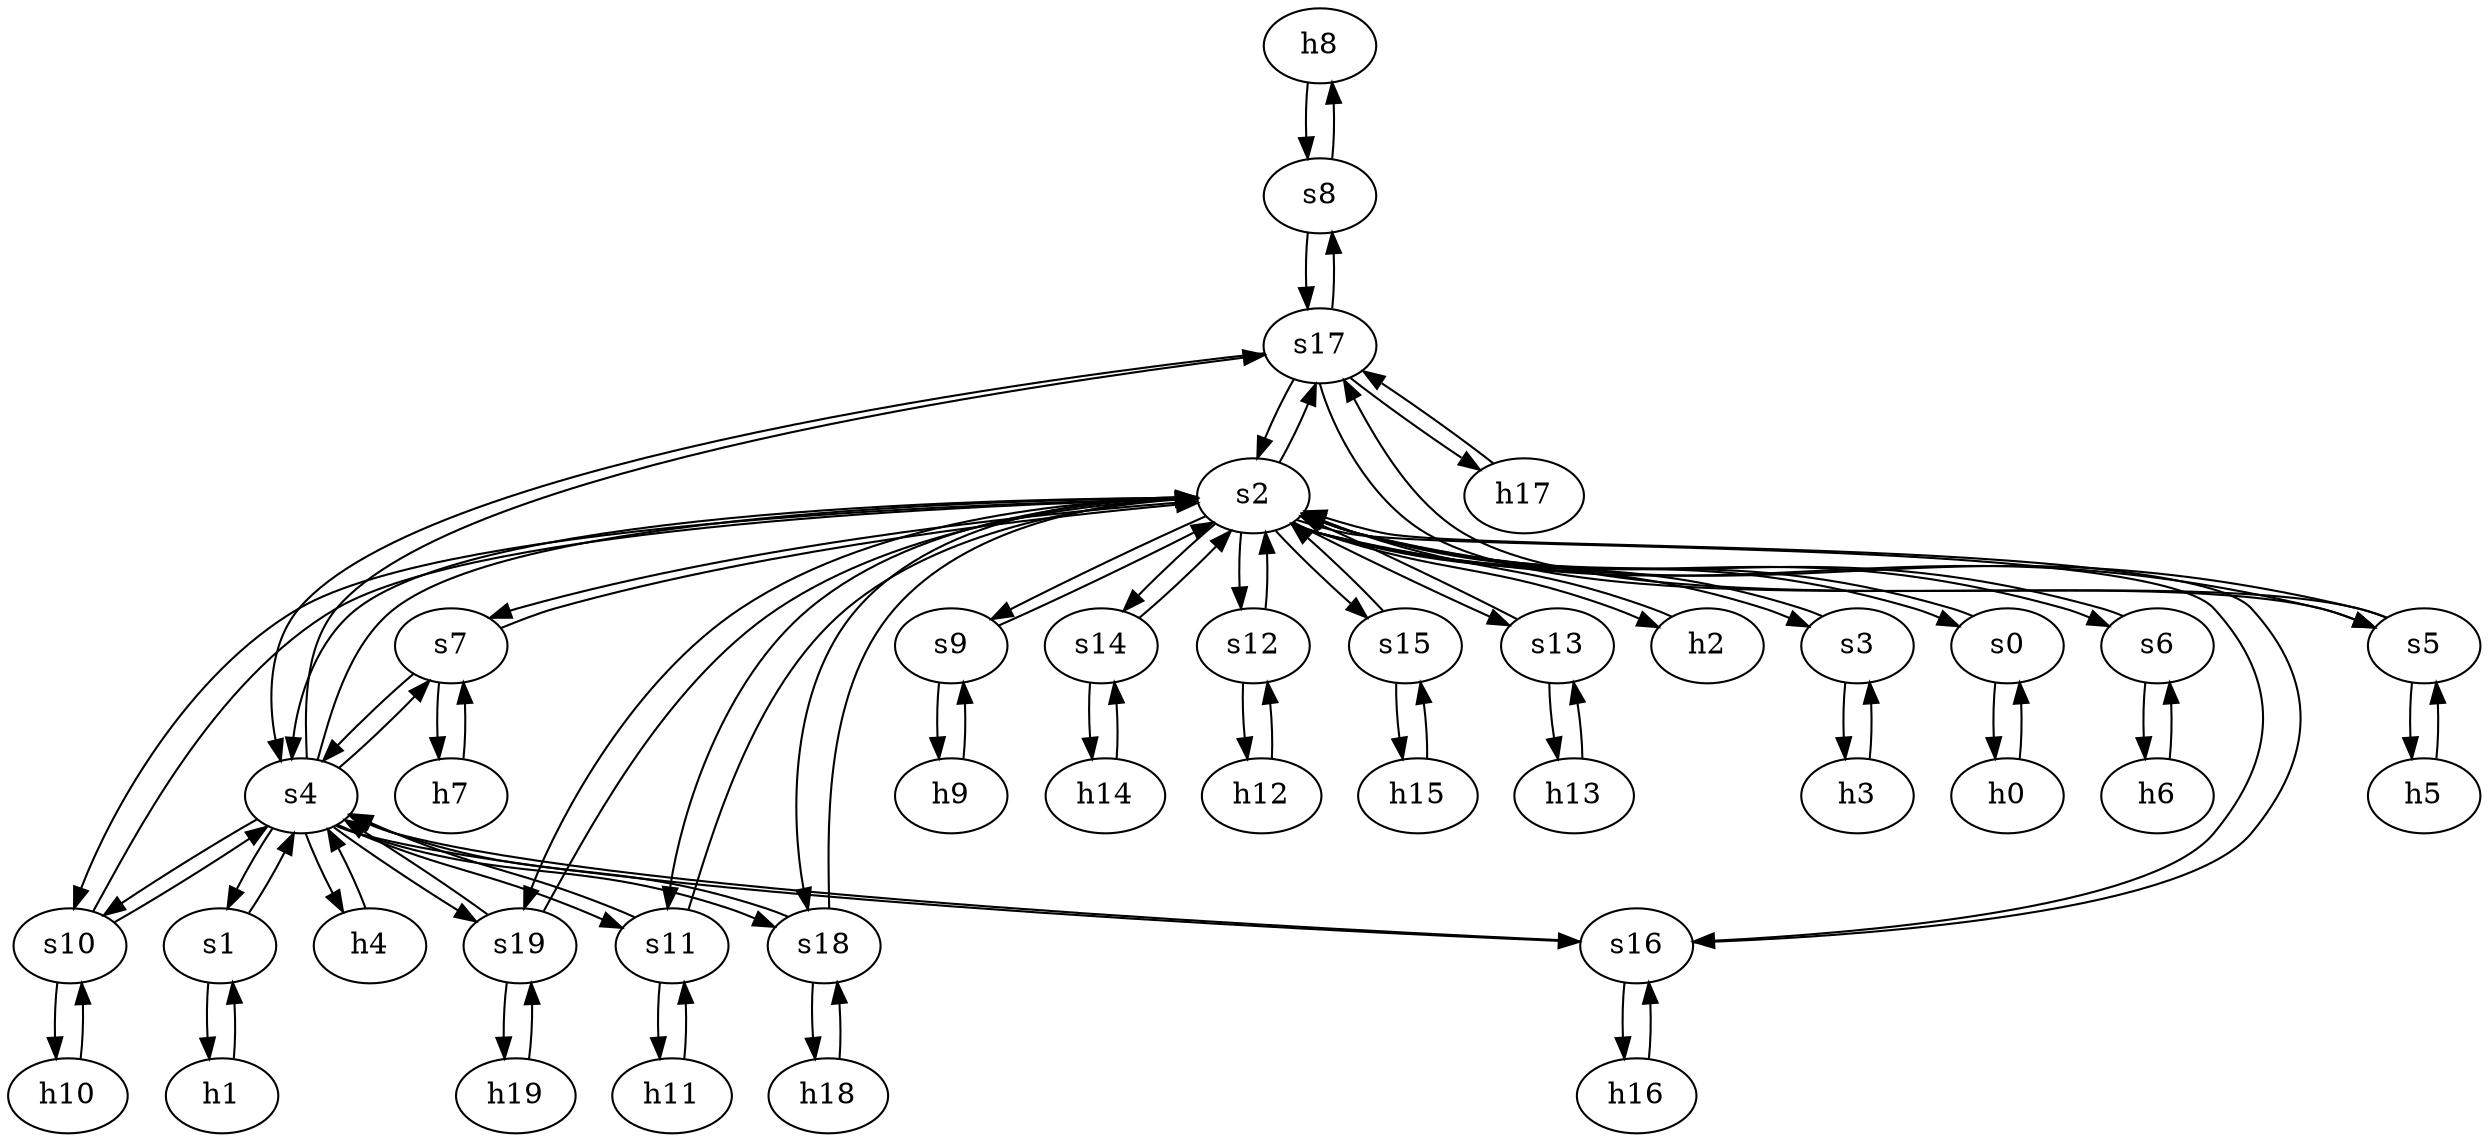 strict digraph MARNET {
	h8	 [ip="111.0.8.8",
		mac="00:00:00:00:8:8",
		type=host];
	s8	 [id=8,
		type=switch];
	h8 -> s8	 [capacity="1Gbps",
		cost=1,
		dst_port=1,
		src_port=1];
	h9	 [ip="111.0.9.9",
		mac="00:00:00:00:9:9",
		type=host];
	s9	 [id=9,
		type=switch];
	h9 -> s9	 [capacity="1Gbps",
		cost=1,
		dst_port=1,
		src_port=1];
	h2	 [ip="111.0.2.2",
		mac="00:00:00:00:2:2",
		type=host];
	s2	 [id=2,
		type=switch];
	h2 -> s2	 [capacity="1Gbps",
		cost=1,
		dst_port=1,
		src_port=1];
	h3	 [ip="111.0.3.3",
		mac="00:00:00:00:3:3",
		type=host];
	s3	 [id=3,
		type=switch];
	h3 -> s3	 [capacity="1Gbps",
		cost=1,
		dst_port=1,
		src_port=1];
	h0	 [ip="111.0.0.0",
		mac="00:00:00:00:0:0",
		type=host];
	s0	 [id=0,
		type=switch];
	h0 -> s0	 [capacity="1Gbps",
		cost=1,
		dst_port=1,
		src_port=1];
	h1	 [ip="111.0.1.1",
		mac="00:00:00:00:1:1",
		type=host];
	s1	 [id=1,
		type=switch];
	h1 -> s1	 [capacity="1Gbps",
		cost=1,
		dst_port=1,
		src_port=1];
	h6	 [ip="111.0.6.6",
		mac="00:00:00:00:6:6",
		type=host];
	s6	 [id=6,
		type=switch];
	h6 -> s6	 [capacity="1Gbps",
		cost=1,
		dst_port=1,
		src_port=1];
	h7	 [ip="111.0.7.7",
		mac="00:00:00:00:7:7",
		type=host];
	s7	 [id=7,
		type=switch];
	h7 -> s7	 [capacity="1Gbps",
		cost=1,
		dst_port=1,
		src_port=1];
	h4	 [ip="111.0.4.4",
		mac="00:00:00:00:4:4",
		type=host];
	s4	 [id=4,
		type=switch];
	h4 -> s4	 [capacity="1Gbps",
		cost=1,
		dst_port=1,
		src_port=1];
	h5	 [ip="111.0.5.5",
		mac="00:00:00:00:5:5",
		type=host];
	s5	 [id=5,
		type=switch];
	h5 -> s5	 [capacity="1Gbps",
		cost=1,
		dst_port=1,
		src_port=1];
	s9 -> s2	 [capacity="1Gbps",
		cost=1,
		dst_port=8,
		src_port=2];
	s9 -> h9	 [capacity="1Gbps",
		cost=1,
		dst_port=1,
		src_port=1];
	s8 -> h8	 [capacity="1Gbps",
		cost=1,
		dst_port=1,
		src_port=1];
	s17	 [id=17,
		type=switch];
	s8 -> s17	 [capacity="1Gbps",
		cost=1,
		dst_port=5,
		src_port=2];
	s3 -> h3	 [capacity="1Gbps",
		cost=1,
		dst_port=1,
		src_port=1];
	s3 -> s2	 [capacity="1Gbps",
		cost=1,
		dst_port=3,
		src_port=2];
	s14	 [id=14,
		type=switch];
	s2 -> s14	 [capacity="1Gbps",
		cost=1,
		dst_port=2,
		src_port=13];
	s12	 [id=12,
		type=switch];
	s2 -> s12	 [capacity="1Gbps",
		cost=1,
		dst_port=2,
		src_port=11];
	s15	 [id=15,
		type=switch];
	s2 -> s15	 [capacity="1Gbps",
		cost=1,
		dst_port=2,
		src_port=14];
	s13	 [id=13,
		type=switch];
	s2 -> s13	 [capacity="1Gbps",
		cost=1,
		dst_port=2,
		src_port=12];
	s16	 [id=16,
		type=switch];
	s2 -> s16	 [capacity="1Gbps",
		cost=1,
		dst_port=2,
		src_port=15];
	s10	 [id=10,
		type=switch];
	s2 -> s10	 [capacity="1Gbps",
		cost=1,
		dst_port=2,
		src_port=9];
	s2 -> s7	 [capacity="1Gbps",
		cost=1,
		dst_port=2,
		src_port=7];
	s2 -> s4	 [capacity="1Gbps",
		cost=1,
		dst_port=3,
		src_port=4];
	s2 -> s17	 [capacity="1Gbps",
		cost=1,
		dst_port=2,
		src_port=16];
	s2 -> s3	 [capacity="1Gbps",
		cost=1,
		dst_port=2,
		src_port=3];
	s19	 [id=19,
		type=switch];
	s2 -> s19	 [capacity="1Gbps",
		cost=1,
		dst_port=2,
		src_port=18];
	s2 -> s0	 [capacity="1Gbps",
		cost=1,
		dst_port=2,
		src_port=2];
	s11	 [id=11,
		type=switch];
	s2 -> s11	 [capacity="1Gbps",
		cost=1,
		dst_port=2,
		src_port=10];
	s18	 [id=18,
		type=switch];
	s2 -> s18	 [capacity="1Gbps",
		cost=1,
		dst_port=2,
		src_port=17];
	s2 -> s9	 [capacity="1Gbps",
		cost=1,
		dst_port=2,
		src_port=8];
	s2 -> s6	 [capacity="1Gbps",
		cost=1,
		dst_port=2,
		src_port=6];
	s2 -> s5	 [capacity="1Gbps",
		cost=1,
		dst_port=2,
		src_port=5];
	s2 -> h2	 [capacity="1Gbps",
		cost=1,
		dst_port=1,
		src_port=1];
	s1 -> s4	 [capacity="1Gbps",
		cost=1,
		dst_port=2,
		src_port=2];
	s1 -> h1	 [capacity="1Gbps",
		cost=1,
		dst_port=1,
		src_port=1];
	s0 -> s2	 [capacity="1Gbps",
		cost=1,
		dst_port=2,
		src_port=2];
	s0 -> h0	 [capacity="1Gbps",
		cost=1,
		dst_port=1,
		src_port=1];
	s7 -> s4	 [capacity="1Gbps",
		cost=1,
		dst_port=4,
		src_port=3];
	s7 -> s2	 [capacity="1Gbps",
		cost=1,
		dst_port=7,
		src_port=2];
	s7 -> h7	 [capacity="1Gbps",
		cost=1,
		dst_port=1,
		src_port=1];
	s6 -> s2	 [capacity="1Gbps",
		cost=1,
		dst_port=6,
		src_port=2];
	s6 -> h6	 [capacity="1Gbps",
		cost=1,
		dst_port=1,
		src_port=1];
	s5 -> s17	 [capacity="1Gbps",
		cost=1,
		dst_port=4,
		src_port=3];
	s5 -> h5	 [capacity="1Gbps",
		cost=1,
		dst_port=1,
		src_port=1];
	s5 -> s2	 [capacity="1Gbps",
		cost=1,
		dst_port=5,
		src_port=2];
	s4 -> s16	 [capacity="1Gbps",
		cost=1,
		dst_port=3,
		src_port=7];
	s4 -> s10	 [capacity="1Gbps",
		cost=1,
		dst_port=3,
		src_port=5];
	s4 -> s7	 [capacity="1Gbps",
		cost=1,
		dst_port=3,
		src_port=4];
	s4 -> h4	 [capacity="1Gbps",
		cost=1,
		dst_port=1,
		src_port=1];
	s4 -> s17	 [capacity="1Gbps",
		cost=1,
		dst_port=3,
		src_port=8];
	s4 -> s19	 [capacity="1Gbps",
		cost=1,
		dst_port=3,
		src_port=10];
	s4 -> s2	 [capacity="1Gbps",
		cost=1,
		dst_port=4,
		src_port=3];
	s4 -> s1	 [capacity="1Gbps",
		cost=1,
		dst_port=2,
		src_port=2];
	s4 -> s11	 [capacity="1Gbps",
		cost=1,
		dst_port=3,
		src_port=6];
	s4 -> s18	 [capacity="1Gbps",
		cost=1,
		dst_port=3,
		src_port=9];
	s19 -> s4	 [capacity="1Gbps",
		cost=1,
		dst_port=10,
		src_port=3];
	s19 -> s2	 [capacity="1Gbps",
		cost=1,
		dst_port=18,
		src_port=2];
	h19	 [ip="111.0.19.19",
		mac="00:00:00:00:19:19",
		type=host];
	s19 -> h19	 [capacity="1Gbps",
		cost=1,
		dst_port=1,
		src_port=1];
	s18 -> s4	 [capacity="1Gbps",
		cost=1,
		dst_port=9,
		src_port=3];
	s18 -> s2	 [capacity="1Gbps",
		cost=1,
		dst_port=17,
		src_port=2];
	h18	 [ip="111.0.18.18",
		mac="00:00:00:00:18:18",
		type=host];
	s18 -> h18	 [capacity="1Gbps",
		cost=1,
		dst_port=1,
		src_port=1];
	s13 -> s2	 [capacity="1Gbps",
		cost=1,
		dst_port=12,
		src_port=2];
	h13	 [ip="111.0.13.13",
		mac="00:00:00:00:13:13",
		type=host];
	s13 -> h13	 [capacity="1Gbps",
		cost=1,
		dst_port=1,
		src_port=1];
	s12 -> s2	 [capacity="1Gbps",
		cost=1,
		dst_port=11,
		src_port=2];
	h12	 [ip="111.0.12.12",
		mac="00:00:00:00:12:12",
		type=host];
	s12 -> h12	 [capacity="1Gbps",
		cost=1,
		dst_port=1,
		src_port=1];
	s11 -> s4	 [capacity="1Gbps",
		cost=1,
		dst_port=6,
		src_port=3];
	s11 -> s2	 [capacity="1Gbps",
		cost=1,
		dst_port=10,
		src_port=2];
	h11	 [ip="111.0.11.11",
		mac="00:00:00:00:11:11",
		type=host];
	s11 -> h11	 [capacity="1Gbps",
		cost=1,
		dst_port=1,
		src_port=1];
	s10 -> s4	 [capacity="1Gbps",
		cost=1,
		dst_port=5,
		src_port=3];
	h10	 [ip="111.0.10.10",
		mac="00:00:00:00:10:10",
		type=host];
	s10 -> h10	 [capacity="1Gbps",
		cost=1,
		dst_port=1,
		src_port=1];
	s10 -> s2	 [capacity="1Gbps",
		cost=1,
		dst_port=9,
		src_port=2];
	s17 -> s4	 [capacity="1Gbps",
		cost=1,
		dst_port=8,
		src_port=3];
	s17 -> s2	 [capacity="1Gbps",
		cost=1,
		dst_port=16,
		src_port=2];
	h17	 [ip="111.0.17.17",
		mac="00:00:00:00:17:17",
		type=host];
	s17 -> h17	 [capacity="1Gbps",
		cost=1,
		dst_port=1,
		src_port=1];
	s17 -> s5	 [capacity="1Gbps",
		cost=1,
		dst_port=3,
		src_port=4];
	s17 -> s8	 [capacity="1Gbps",
		cost=1,
		dst_port=2,
		src_port=5];
	s16 -> s4	 [capacity="1Gbps",
		cost=1,
		dst_port=7,
		src_port=3];
	s16 -> s2	 [capacity="1Gbps",
		cost=1,
		dst_port=15,
		src_port=2];
	h16	 [ip="111.0.16.16",
		mac="00:00:00:00:16:16",
		type=host];
	s16 -> h16	 [capacity="1Gbps",
		cost=1,
		dst_port=1,
		src_port=1];
	h15	 [ip="111.0.15.15",
		mac="00:00:00:00:15:15",
		type=host];
	s15 -> h15	 [capacity="1Gbps",
		cost=1,
		dst_port=1,
		src_port=1];
	s15 -> s2	 [capacity="1Gbps",
		cost=1,
		dst_port=14,
		src_port=2];
	h14	 [ip="111.0.14.14",
		mac="00:00:00:00:14:14",
		type=host];
	s14 -> h14	 [capacity="1Gbps",
		cost=1,
		dst_port=1,
		src_port=1];
	s14 -> s2	 [capacity="1Gbps",
		cost=1,
		dst_port=13,
		src_port=2];
	h18 -> s18	 [capacity="1Gbps",
		cost=1,
		dst_port=1,
		src_port=1];
	h19 -> s19	 [capacity="1Gbps",
		cost=1,
		dst_port=1,
		src_port=1];
	h10 -> s10	 [capacity="1Gbps",
		cost=1,
		dst_port=1,
		src_port=1];
	h11 -> s11	 [capacity="1Gbps",
		cost=1,
		dst_port=1,
		src_port=1];
	h12 -> s12	 [capacity="1Gbps",
		cost=1,
		dst_port=1,
		src_port=1];
	h13 -> s13	 [capacity="1Gbps",
		cost=1,
		dst_port=1,
		src_port=1];
	h14 -> s14	 [capacity="1Gbps",
		cost=1,
		dst_port=1,
		src_port=1];
	h15 -> s15	 [capacity="1Gbps",
		cost=1,
		dst_port=1,
		src_port=1];
	h16 -> s16	 [capacity="1Gbps",
		cost=1,
		dst_port=1,
		src_port=1];
	h17 -> s17	 [capacity="1Gbps",
		cost=1,
		dst_port=1,
		src_port=1];
}

